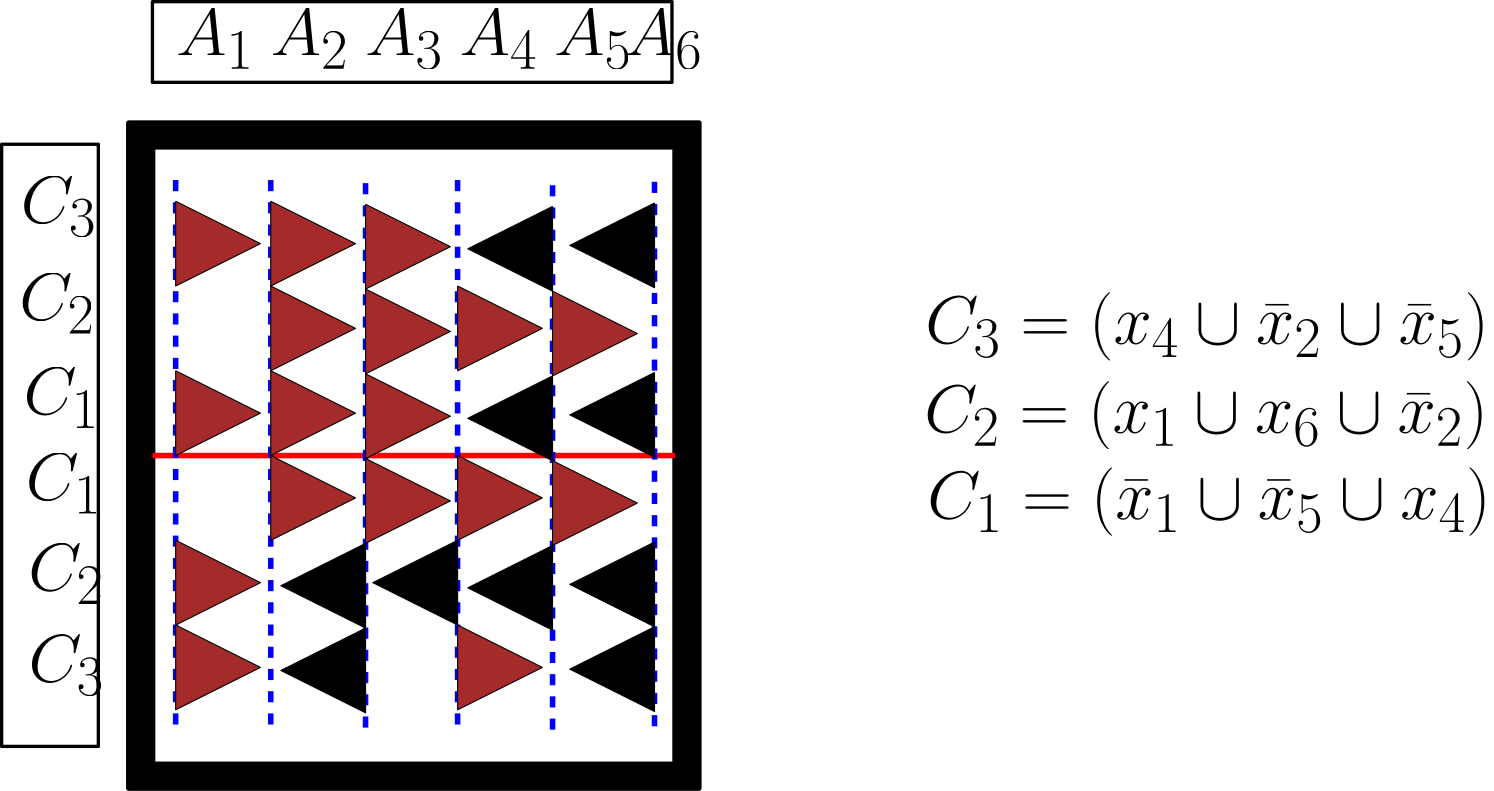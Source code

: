 <?xml version="1.0"?>
<!DOCTYPE ipe SYSTEM "ipe.dtd">
<ipe version="70005" creator="Ipe 7.1.4">
<info created="D:20141011171119" modified="D:20141016185440"/>
<ipestyle name="basic">
<symbol name="arrow/arc(spx)">
<path stroke="sym-stroke" fill="sym-stroke" pen="sym-pen">
0 0 m
-1 0.333 l
-1 -0.333 l
h
</path>
</symbol>
<symbol name="arrow/farc(spx)">
<path stroke="sym-stroke" fill="white" pen="sym-pen">
0 0 m
-1 0.333 l
-1 -0.333 l
h
</path>
</symbol>
<symbol name="mark/circle(sx)" transformations="translations">
<path fill="sym-stroke">
0.6 0 0 0.6 0 0 e
0.4 0 0 0.4 0 0 e
</path>
</symbol>
<symbol name="mark/disk(sx)" transformations="translations">
<path fill="sym-stroke">
0.6 0 0 0.6 0 0 e
</path>
</symbol>
<symbol name="mark/fdisk(sfx)" transformations="translations">
<group>
<path fill="sym-fill">
0.5 0 0 0.5 0 0 e
</path>
<path fill="sym-stroke" fillrule="eofill">
0.6 0 0 0.6 0 0 e
0.4 0 0 0.4 0 0 e
</path>
</group>
</symbol>
<symbol name="mark/box(sx)" transformations="translations">
<path fill="sym-stroke" fillrule="eofill">
-0.6 -0.6 m
0.6 -0.6 l
0.6 0.6 l
-0.6 0.6 l
h
-0.4 -0.4 m
0.4 -0.4 l
0.4 0.4 l
-0.4 0.4 l
h
</path>
</symbol>
<symbol name="mark/square(sx)" transformations="translations">
<path fill="sym-stroke">
-0.6 -0.6 m
0.6 -0.6 l
0.6 0.6 l
-0.6 0.6 l
h
</path>
</symbol>
<symbol name="mark/fsquare(sfx)" transformations="translations">
<group>
<path fill="sym-fill">
-0.5 -0.5 m
0.5 -0.5 l
0.5 0.5 l
-0.5 0.5 l
h
</path>
<path fill="sym-stroke" fillrule="eofill">
-0.6 -0.6 m
0.6 -0.6 l
0.6 0.6 l
-0.6 0.6 l
h
-0.4 -0.4 m
0.4 -0.4 l
0.4 0.4 l
-0.4 0.4 l
h
</path>
</group>
</symbol>
<symbol name="mark/cross(sx)" transformations="translations">
<group>
<path fill="sym-stroke">
-0.43 -0.57 m
0.57 0.43 l
0.43 0.57 l
-0.57 -0.43 l
h
</path>
<path fill="sym-stroke">
-0.43 0.57 m
0.57 -0.43 l
0.43 -0.57 l
-0.57 0.43 l
h
</path>
</group>
</symbol>
<symbol name="arrow/fnormal(spx)">
<path stroke="sym-stroke" fill="white" pen="sym-pen">
0 0 m
-1 0.333 l
-1 -0.333 l
h
</path>
</symbol>
<symbol name="arrow/pointed(spx)">
<path stroke="sym-stroke" fill="sym-stroke" pen="sym-pen">
0 0 m
-1 0.333 l
-0.8 0 l
-1 -0.333 l
h
</path>
</symbol>
<symbol name="arrow/fpointed(spx)">
<path stroke="sym-stroke" fill="white" pen="sym-pen">
0 0 m
-1 0.333 l
-0.8 0 l
-1 -0.333 l
h
</path>
</symbol>
<symbol name="arrow/linear(spx)">
<path stroke="sym-stroke" pen="sym-pen">
-1 0.333 m
0 0 l
-1 -0.333 l
</path>
</symbol>
<symbol name="arrow/fdouble(spx)">
<path stroke="sym-stroke" fill="white" pen="sym-pen">
0 0 m
-1 0.333 l
-1 -0.333 l
h
-1 0 m
-2 0.333 l
-2 -0.333 l
h
</path>
</symbol>
<symbol name="arrow/double(spx)">
<path stroke="sym-stroke" fill="sym-stroke" pen="sym-pen">
0 0 m
-1 0.333 l
-1 -0.333 l
h
-1 0 m
-2 0.333 l
-2 -0.333 l
h
</path>
</symbol>
<pen name="heavier" value="0.8"/>
<pen name="fat" value="1.2"/>
<pen name="ultrafat" value="2"/>
<symbolsize name="large" value="5"/>
<symbolsize name="small" value="2"/>
<symbolsize name="tiny" value="1.1"/>
<arrowsize name="large" value="10"/>
<arrowsize name="small" value="5"/>
<arrowsize name="tiny" value="3"/>
<color name="red" value="1 0 0"/>
<color name="green" value="0 1 0"/>
<color name="blue" value="0 0 1"/>
<color name="yellow" value="1 1 0"/>
<color name="orange" value="1 0.647 0"/>
<color name="gold" value="1 0.843 0"/>
<color name="purple" value="0.627 0.125 0.941"/>
<color name="gray" value="0.745"/>
<color name="brown" value="0.647 0.165 0.165"/>
<color name="navy" value="0 0 0.502"/>
<color name="pink" value="1 0.753 0.796"/>
<color name="seagreen" value="0.18 0.545 0.341"/>
<color name="turquoise" value="0.251 0.878 0.816"/>
<color name="violet" value="0.933 0.51 0.933"/>
<color name="darkblue" value="0 0 0.545"/>
<color name="darkcyan" value="0 0.545 0.545"/>
<color name="darkgray" value="0.663"/>
<color name="darkgreen" value="0 0.392 0"/>
<color name="darkmagenta" value="0.545 0 0.545"/>
<color name="darkorange" value="1 0.549 0"/>
<color name="darkred" value="0.545 0 0"/>
<color name="lightblue" value="0.678 0.847 0.902"/>
<color name="lightcyan" value="0.878 1 1"/>
<color name="lightgray" value="0.827"/>
<color name="lightgreen" value="0.565 0.933 0.565"/>
<color name="lightyellow" value="1 1 0.878"/>
<dashstyle name="dashed" value="[4] 0"/>
<dashstyle name="dotted" value="[1 3] 0"/>
<dashstyle name="dash dotted" value="[4 2 1 2] 0"/>
<dashstyle name="dash dot dotted" value="[4 2 1 2 1 2] 0"/>
<textsize name="large" value="\large"/>
<textsize name="Large" value="\Large"/>
<textsize name="LARGE" value="\LARGE"/>
<textsize name="huge" value="\huge"/>
<textsize name="Huge" value="\Huge"/>
<textsize name="small" value="\small"/>
<textsize name="footnote" value="\footnotesize"/>
<textsize name="tiny" value="\tiny"/>
<textstyle name="center" begin="\begin{center}" end="\end{center}"/>
<textstyle name="itemize" begin="\begin{itemize}" end="\end{itemize}"/>
<textstyle name="item" begin="\begin{itemize}\item{}" end="\end{itemize}"/>
<gridsize name="4 pts" value="4"/>
<gridsize name="8 pts (~3 mm)" value="8"/>
<gridsize name="16 pts (~6 mm)" value="16"/>
<gridsize name="32 pts (~12 mm)" value="32"/>
<gridsize name="10 pts (~3.5 mm)" value="10"/>
<gridsize name="20 pts (~7 mm)" value="20"/>
<gridsize name="14 pts (~5 mm)" value="14"/>
<gridsize name="28 pts (~10 mm)" value="28"/>
<gridsize name="56 pts (~20 mm)" value="56"/>
<anglesize name="90 deg" value="90"/>
<anglesize name="60 deg" value="60"/>
<anglesize name="45 deg" value="45"/>
<anglesize name="30 deg" value="30"/>
<anglesize name="22.5 deg" value="22.5"/>
<tiling name="falling" angle="-60" step="4" width="1"/>
<tiling name="rising" angle="30" step="4" width="1"/>
</ipestyle>
<ipestyle name="bigpaper">
<layout paper="10000 6000" origin="0 0" frame="10000 6000"/>
<titlestyle pos="10 10" size="LARGE" color="title"  valign="baseline"/>
</ipestyle>
<page>
<layer name="alpha"/>
<view layers="alpha" active="alpha"/>
<path layer="alpha" matrix="0.534374 0 0 0.534374 1777.52 1391.15" stroke="black" fill="black" pen="ultrafat">
2912 3552 m
2912 3104 l
3296 3104 l
3296 3552 l
h
</path>
<path matrix="0.534374 0 0 0.534374 1777.52 1391.15" stroke="black" fill="white" pen="ultrafat">
2928 3536 m
2928 3120 l
3280 3120 l
3280 3536 l
h
</path>
<path matrix="0.534374 0 0 0.534374 1777.52 1391.15" stroke="red" fill="red" pen="ultrafat">
2928 3328 m
3280 3328 l
</path>
<path matrix="0.476745 0 0 0.476745 1946.94 1582.96" stroke="blue" fill="blue" dash="dashed" pen="ultrafat">
2944 3536 m
2944 3120 l
</path>
<path matrix="0.476745 0 0 0.476745 1950.66 1582.96" stroke="blue" fill="blue" dash="dashed" pen="ultrafat">
3008 3536 m
3008 3120 l
</path>
<path matrix="0.476745 0 0 0.476745 1954.28 1581.86" stroke="blue" fill="blue" dash="dashed" pen="ultrafat">
3072 3536 m
3072 3120 l
</path>
<path matrix="0.476745 0 0 0.476745 1956.9 1582.96" stroke="blue" fill="blue" dash="dashed" pen="ultrafat">
3136 3536 m
3136 3120 l
</path>
<path matrix="0.476745 0 0 0.476745 1960.58 1581.1" stroke="blue" fill="blue" dash="dashed" pen="ultrafat">
3200 3536 m
3200 3120 l
</path>
<path matrix="0.476745 0 0 0.476745 1966.77 1582.34" stroke="blue" fill="blue" dash="dashed" pen="ultrafat">
3264 3536 m
3264 3120 l
</path>
<path matrix="0.476745 0 0 0.476745 1946.94 1582.96" stroke="black" fill="brown">
2944 3520 m
3008 3488 l
2944 3456 l
2944 3520 l
</path>
<path matrix="0.476745 0 0 0.476745 1946.94 1521.93" stroke="black" fill="brown">
2944 3520 m
3008 3488 l
2944 3456 l
2944 3520 l
</path>
<path matrix="0.476745 0 0 0.476745 1946.94 1460.91" stroke="black" fill="brown">
2944 3520 m
3008 3488 l
2944 3456 l
2944 3520 l
</path>
<path matrix="0.476745 0 0 0.476745 1946.94 1430.4" stroke="black" fill="brown">
2944 3520 m
3008 3488 l
2944 3456 l
2944 3520 l
</path>
<path matrix="0.476745 0 0 0.476745 1981.17 1582.96" stroke="black" fill="brown">
2944 3520 m
3008 3488 l
2944 3456 l
2944 3520 l
</path>
<path matrix="0.476745 0 0 0.476745 1981.17 1552.45" stroke="black" fill="brown">
2944 3520 m
3008 3488 l
2944 3456 l
2944 3520 l
</path>
<path matrix="0.476745 0 0 0.476745 1981.17 1521.93" stroke="black" fill="brown">
2944 3520 m
3008 3488 l
2944 3456 l
2944 3520 l
</path>
<path matrix="0.476745 0 0 0.476745 1981.17 1491.42" stroke="black" fill="brown">
2944 3520 m
3008 3488 l
2944 3456 l
2944 3520 l
</path>
<path matrix="0.476745 0 0 0.476745 2015.31 1581.86" stroke="black" fill="brown">
2944 3520 m
3008 3488 l
2944 3456 l
2944 3520 l
</path>
<path matrix="0.476745 0 0 0.476745 2015.31 1551.35" stroke="black" fill="brown">
2944 3520 m
3008 3488 l
2944 3456 l
2944 3520 l
</path>
<path matrix="0.476745 0 0 0.476745 2015.31 1490.33" stroke="black" fill="brown">
2944 3520 m
3008 3488 l
2944 3456 l
2944 3520 l
</path>
<path matrix="0.476745 0 0 0.476745 2048.44 1552.45" stroke="black" fill="brown">
2944 3520 m
3008 3488 l
2944 3456 l
2944 3520 l
</path>
<path matrix="0.476745 0 0 0.476745 2048.44 1491.42" stroke="black" fill="brown">
2944 3520 m
3008 3488 l
2944 3456 l
2944 3520 l
</path>
<path matrix="0.476745 0 0 0.476745 2048.44 1430.4" stroke="black" fill="brown">
2944 3520 m
3008 3488 l
2944 3456 l
2944 3520 l
</path>
<path matrix="0.476745 0 0 0.476745 2082.62 1550.59" stroke="black" fill="brown">
2944 3520 m
3008 3488 l
2944 3456 l
2944 3520 l
</path>
<path matrix="0.476745 0 0 0.476745 2082.62 1489.56" stroke="black" fill="brown">
2944 3520 m
3008 3488 l
2944 3456 l
2944 3520 l
</path>
<path matrix="0.476745 0 0 0.476745 1936.26 1521.31" stroke="black" fill="black">
3328 3520 m
3264 3488 l
3328 3456 l
3328 3520 l
</path>
<path matrix="0.476745 0 0 0.476745 2015.31 1520.84" stroke="black" fill="brown">
2944 3520 m
3008 3488 l
2944 3456 l
2944 3520 l
</path>
<path matrix="0.476745 0 0 0.476745 1899.55 1581.1" stroke="black" fill="black">
3328 3520 m
3264 3488 l
3328 3456 l
3328 3520 l
</path>
<path matrix="0.476745 0 0 0.476745 1936.26 1582.34" stroke="black" fill="black">
3328 3520 m
3264 3488 l
3328 3456 l
3328 3520 l
</path>
<path matrix="0.476745 0 0 0.476745 1936.26 1429.78" stroke="black" fill="black">
3328 3520 m
3264 3488 l
3328 3456 l
3328 3520 l
</path>
<path matrix="0.476745 0 0 0.476745 1899.55 1520.08" stroke="black" fill="black">
3328 3520 m
3264 3488 l
3328 3456 l
3328 3520 l
</path>
<path matrix="0.476745 0 0 0.476745 1832.24 1459.81" stroke="black" fill="black">
3328 3520 m
3264 3488 l
3328 3456 l
3328 3520 l
</path>
<path matrix="0.476745 0 0 0.476745 1865.37 1460.91" stroke="black" fill="black">
3328 3520 m
3264 3488 l
3328 3456 l
3328 3520 l
</path>
<path matrix="0.725 0 0 0.521087 1246.24 1439.05" stroke="black" fill="white" pen="fat">
2816 3120 m
2816 3536 l
2864 3536 l
2864 3120 l
h
</path>
<path matrix="0.531351 0 0 0.605218 1786.32 1125.12" stroke="black" fill="white" pen="fat">
2928 3648 m
2928 3600 l
3280 3600 l
3280 3648 l
h
</path>
<text matrix="0.531351 0 0 0.605218 1786.32 1125.12" transformations="translations" pos="2944 3616" stroke="black" type="label" valign="baseline" size="Huge">$A_1$</text>
<text matrix="0.531351 0 0 0.605218 1820.33 1125.12" transformations="translations" pos="2944 3616" stroke="black" type="label" valign="baseline" size="Huge">$A_2$</text>
<text matrix="0.531351 0 0 0.605218 1854.33 1125.12" transformations="translations" pos="2944 3616" stroke="black" type="label" valign="baseline" size="Huge">$A_3$</text>
<text matrix="0.531351 0 0 0.605218 1888.34 1125.12" transformations="translations" pos="2944 3616" stroke="black" type="label" valign="baseline" size="Huge">$A_4$</text>
<text matrix="0.531351 0 0 0.605218 1922.35 1125.12" transformations="translations" pos="2944 3616" stroke="black" type="label" valign="baseline" size="Huge">$A_5$</text>
<text matrix="0.531351 0 0 0.605218 1947.85 1125.12" transformations="translations" pos="2944 3616" stroke="black" type="label" valign="baseline" size="Huge">$A_6$</text>
<text matrix="0.725 0 0 0.521087 1241.51 1435.65" transformations="translations" pos="2832 3488" stroke="black" type="label" valign="baseline" size="Huge">$C_3$</text>
<text matrix="0.725 0 0 0.521087 1240.96 1400.71" transformations="translations" pos="2832 3488" stroke="black" type="label" valign="baseline" size="Huge">$C_2$</text>
<text matrix="0.725 0 0 0.521087 1242.51 1366.74" transformations="translations" pos="2832 3488" stroke="black" type="label" valign="baseline" size="Huge">$C_1$</text>
<text matrix="0.725 0 0 0.521087 1243.32 1335.92" transformations="translations" pos="2832 3488" stroke="black" type="label" valign="baseline" size="Huge">$C_1$</text>
<text matrix="0.725 0 0 0.521087 1244.2 1303.31" transformations="translations" pos="2832 3488" stroke="black" type="label" valign="baseline" size="Huge">$C_2$</text>
<text matrix="0.725 0 0 0.521087 1244.34 1270.5" transformations="translations" pos="2832 3488" stroke="black" type="label" valign="baseline" size="Huge">$C_3$</text>
<text matrix="0.476745 0 0 0.476745 2270.22 1546.97" transformations="translations" pos="2832 3488" stroke="black" type="label" valign="baseline" size="Huge">$C_3 = \left( x_4 \cup \bar{x}_2 \cup \bar{x}_5\right)$</text>
<text matrix="0.476745 0 0 0.476745 2269.86 1515.01" transformations="translations" pos="2832 3488" stroke="black" type="label" valign="baseline" size="Huge">$C_2 = \left(x_1 \cup x_6 \cup \bar{x}_2 \right)$</text>
<text matrix="0.476745 0 0 0.476745 2270.88 1483.92" transformations="translations" pos="2832 3488" stroke="black" type="label" valign="baseline" size="Huge">$C_1=\left(\bar{x}_1 \cup \bar{x}_5 \cup x_4\right)$</text>
<path matrix="0.476745 0 0 0.476745 1899.55 1459.05" stroke="black" fill="black">
3328 3520 m
3264 3488 l
3328 3456 l
3328 3520 l
</path>
<path matrix="0.476745 0 0 0.476745 1936.26 1460.29" stroke="black" fill="black">
3328 3520 m
3264 3488 l
3328 3456 l
3328 3520 l
</path>
<path matrix="0.476745 0 0 0.476745 1832.24 1429.3" stroke="black" fill="black">
3328 3520 m
3264 3488 l
3328 3456 l
3328 3520 l
</path>
</page>
</ipe>
